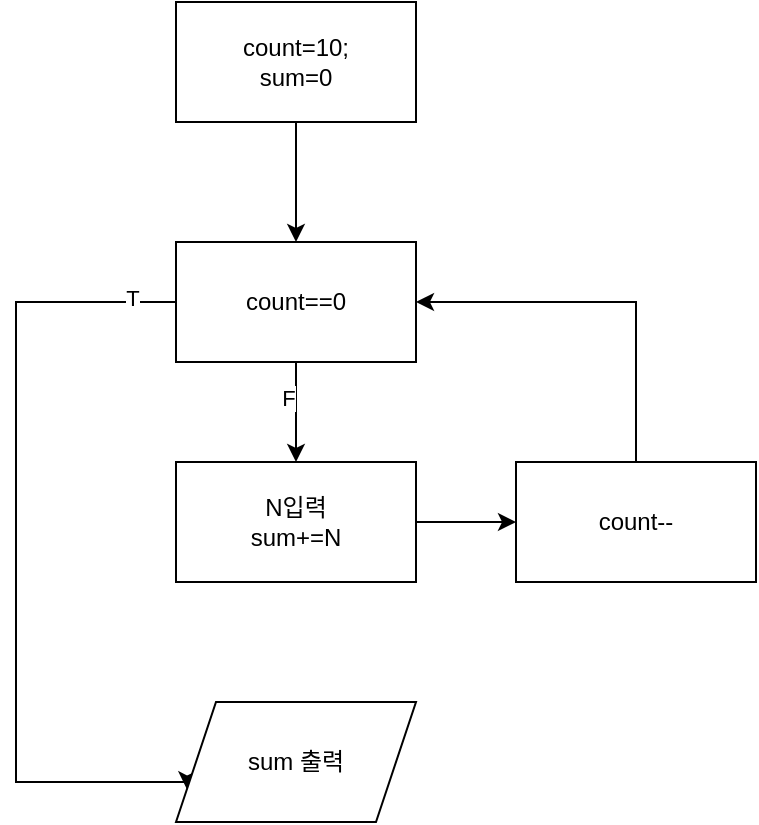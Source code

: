 <mxfile version="24.0.5" type="device">
  <diagram name="페이지-1" id="7xMqIdexKjdDgHGP8PmK">
    <mxGraphModel dx="1434" dy="746" grid="1" gridSize="10" guides="1" tooltips="1" connect="1" arrows="1" fold="1" page="1" pageScale="1" pageWidth="827" pageHeight="1169" math="0" shadow="0">
      <root>
        <mxCell id="0" />
        <mxCell id="1" parent="0" />
        <mxCell id="1oT7Ll-6z32I2QObFxdU-6" style="edgeStyle=orthogonalEdgeStyle;rounded=0;orthogonalLoop=1;jettySize=auto;html=1;exitX=0.5;exitY=1;exitDx=0;exitDy=0;entryX=0.5;entryY=0;entryDx=0;entryDy=0;" edge="1" parent="1" source="1oT7Ll-6z32I2QObFxdU-1" target="1oT7Ll-6z32I2QObFxdU-2">
          <mxGeometry relative="1" as="geometry" />
        </mxCell>
        <mxCell id="1oT7Ll-6z32I2QObFxdU-1" value="count=10;&lt;div&gt;sum=0&lt;/div&gt;" style="rounded=0;whiteSpace=wrap;html=1;" vertex="1" parent="1">
          <mxGeometry x="340" y="90" width="120" height="60" as="geometry" />
        </mxCell>
        <mxCell id="1oT7Ll-6z32I2QObFxdU-7" style="edgeStyle=orthogonalEdgeStyle;rounded=0;orthogonalLoop=1;jettySize=auto;html=1;exitX=0.5;exitY=1;exitDx=0;exitDy=0;entryX=0.5;entryY=0;entryDx=0;entryDy=0;" edge="1" parent="1" source="1oT7Ll-6z32I2QObFxdU-2" target="1oT7Ll-6z32I2QObFxdU-3">
          <mxGeometry relative="1" as="geometry" />
        </mxCell>
        <mxCell id="1oT7Ll-6z32I2QObFxdU-12" value="F" style="edgeLabel;html=1;align=center;verticalAlign=middle;resizable=0;points=[];" vertex="1" connectable="0" parent="1oT7Ll-6z32I2QObFxdU-7">
          <mxGeometry x="-0.28" y="-4" relative="1" as="geometry">
            <mxPoint as="offset" />
          </mxGeometry>
        </mxCell>
        <mxCell id="1oT7Ll-6z32I2QObFxdU-8" style="edgeStyle=orthogonalEdgeStyle;rounded=0;orthogonalLoop=1;jettySize=auto;html=1;exitX=0;exitY=0.5;exitDx=0;exitDy=0;entryX=0;entryY=0.75;entryDx=0;entryDy=0;" edge="1" parent="1" source="1oT7Ll-6z32I2QObFxdU-2" target="1oT7Ll-6z32I2QObFxdU-5">
          <mxGeometry relative="1" as="geometry">
            <Array as="points">
              <mxPoint x="260" y="240" />
              <mxPoint x="260" y="480" />
              <mxPoint x="346" y="480" />
            </Array>
          </mxGeometry>
        </mxCell>
        <mxCell id="1oT7Ll-6z32I2QObFxdU-11" value="T" style="edgeLabel;html=1;align=center;verticalAlign=middle;resizable=0;points=[];" vertex="1" connectable="0" parent="1oT7Ll-6z32I2QObFxdU-8">
          <mxGeometry x="-0.892" y="-2" relative="1" as="geometry">
            <mxPoint as="offset" />
          </mxGeometry>
        </mxCell>
        <mxCell id="1oT7Ll-6z32I2QObFxdU-2" value="count==0" style="rounded=0;whiteSpace=wrap;html=1;" vertex="1" parent="1">
          <mxGeometry x="340" y="210" width="120" height="60" as="geometry" />
        </mxCell>
        <mxCell id="1oT7Ll-6z32I2QObFxdU-9" style="edgeStyle=orthogonalEdgeStyle;rounded=0;orthogonalLoop=1;jettySize=auto;html=1;exitX=1;exitY=0.5;exitDx=0;exitDy=0;entryX=0;entryY=0.5;entryDx=0;entryDy=0;" edge="1" parent="1" source="1oT7Ll-6z32I2QObFxdU-3" target="1oT7Ll-6z32I2QObFxdU-4">
          <mxGeometry relative="1" as="geometry" />
        </mxCell>
        <mxCell id="1oT7Ll-6z32I2QObFxdU-3" value="N입력&lt;div&gt;sum+=N&lt;/div&gt;" style="rounded=0;whiteSpace=wrap;html=1;" vertex="1" parent="1">
          <mxGeometry x="340" y="320" width="120" height="60" as="geometry" />
        </mxCell>
        <mxCell id="1oT7Ll-6z32I2QObFxdU-10" style="edgeStyle=orthogonalEdgeStyle;rounded=0;orthogonalLoop=1;jettySize=auto;html=1;exitX=0.5;exitY=0;exitDx=0;exitDy=0;entryX=1;entryY=0.5;entryDx=0;entryDy=0;" edge="1" parent="1" source="1oT7Ll-6z32I2QObFxdU-4" target="1oT7Ll-6z32I2QObFxdU-2">
          <mxGeometry relative="1" as="geometry" />
        </mxCell>
        <mxCell id="1oT7Ll-6z32I2QObFxdU-4" value="count--" style="rounded=0;whiteSpace=wrap;html=1;" vertex="1" parent="1">
          <mxGeometry x="510" y="320" width="120" height="60" as="geometry" />
        </mxCell>
        <mxCell id="1oT7Ll-6z32I2QObFxdU-5" value="sum 출력" style="shape=parallelogram;perimeter=parallelogramPerimeter;whiteSpace=wrap;html=1;fixedSize=1;" vertex="1" parent="1">
          <mxGeometry x="340" y="440" width="120" height="60" as="geometry" />
        </mxCell>
      </root>
    </mxGraphModel>
  </diagram>
</mxfile>
